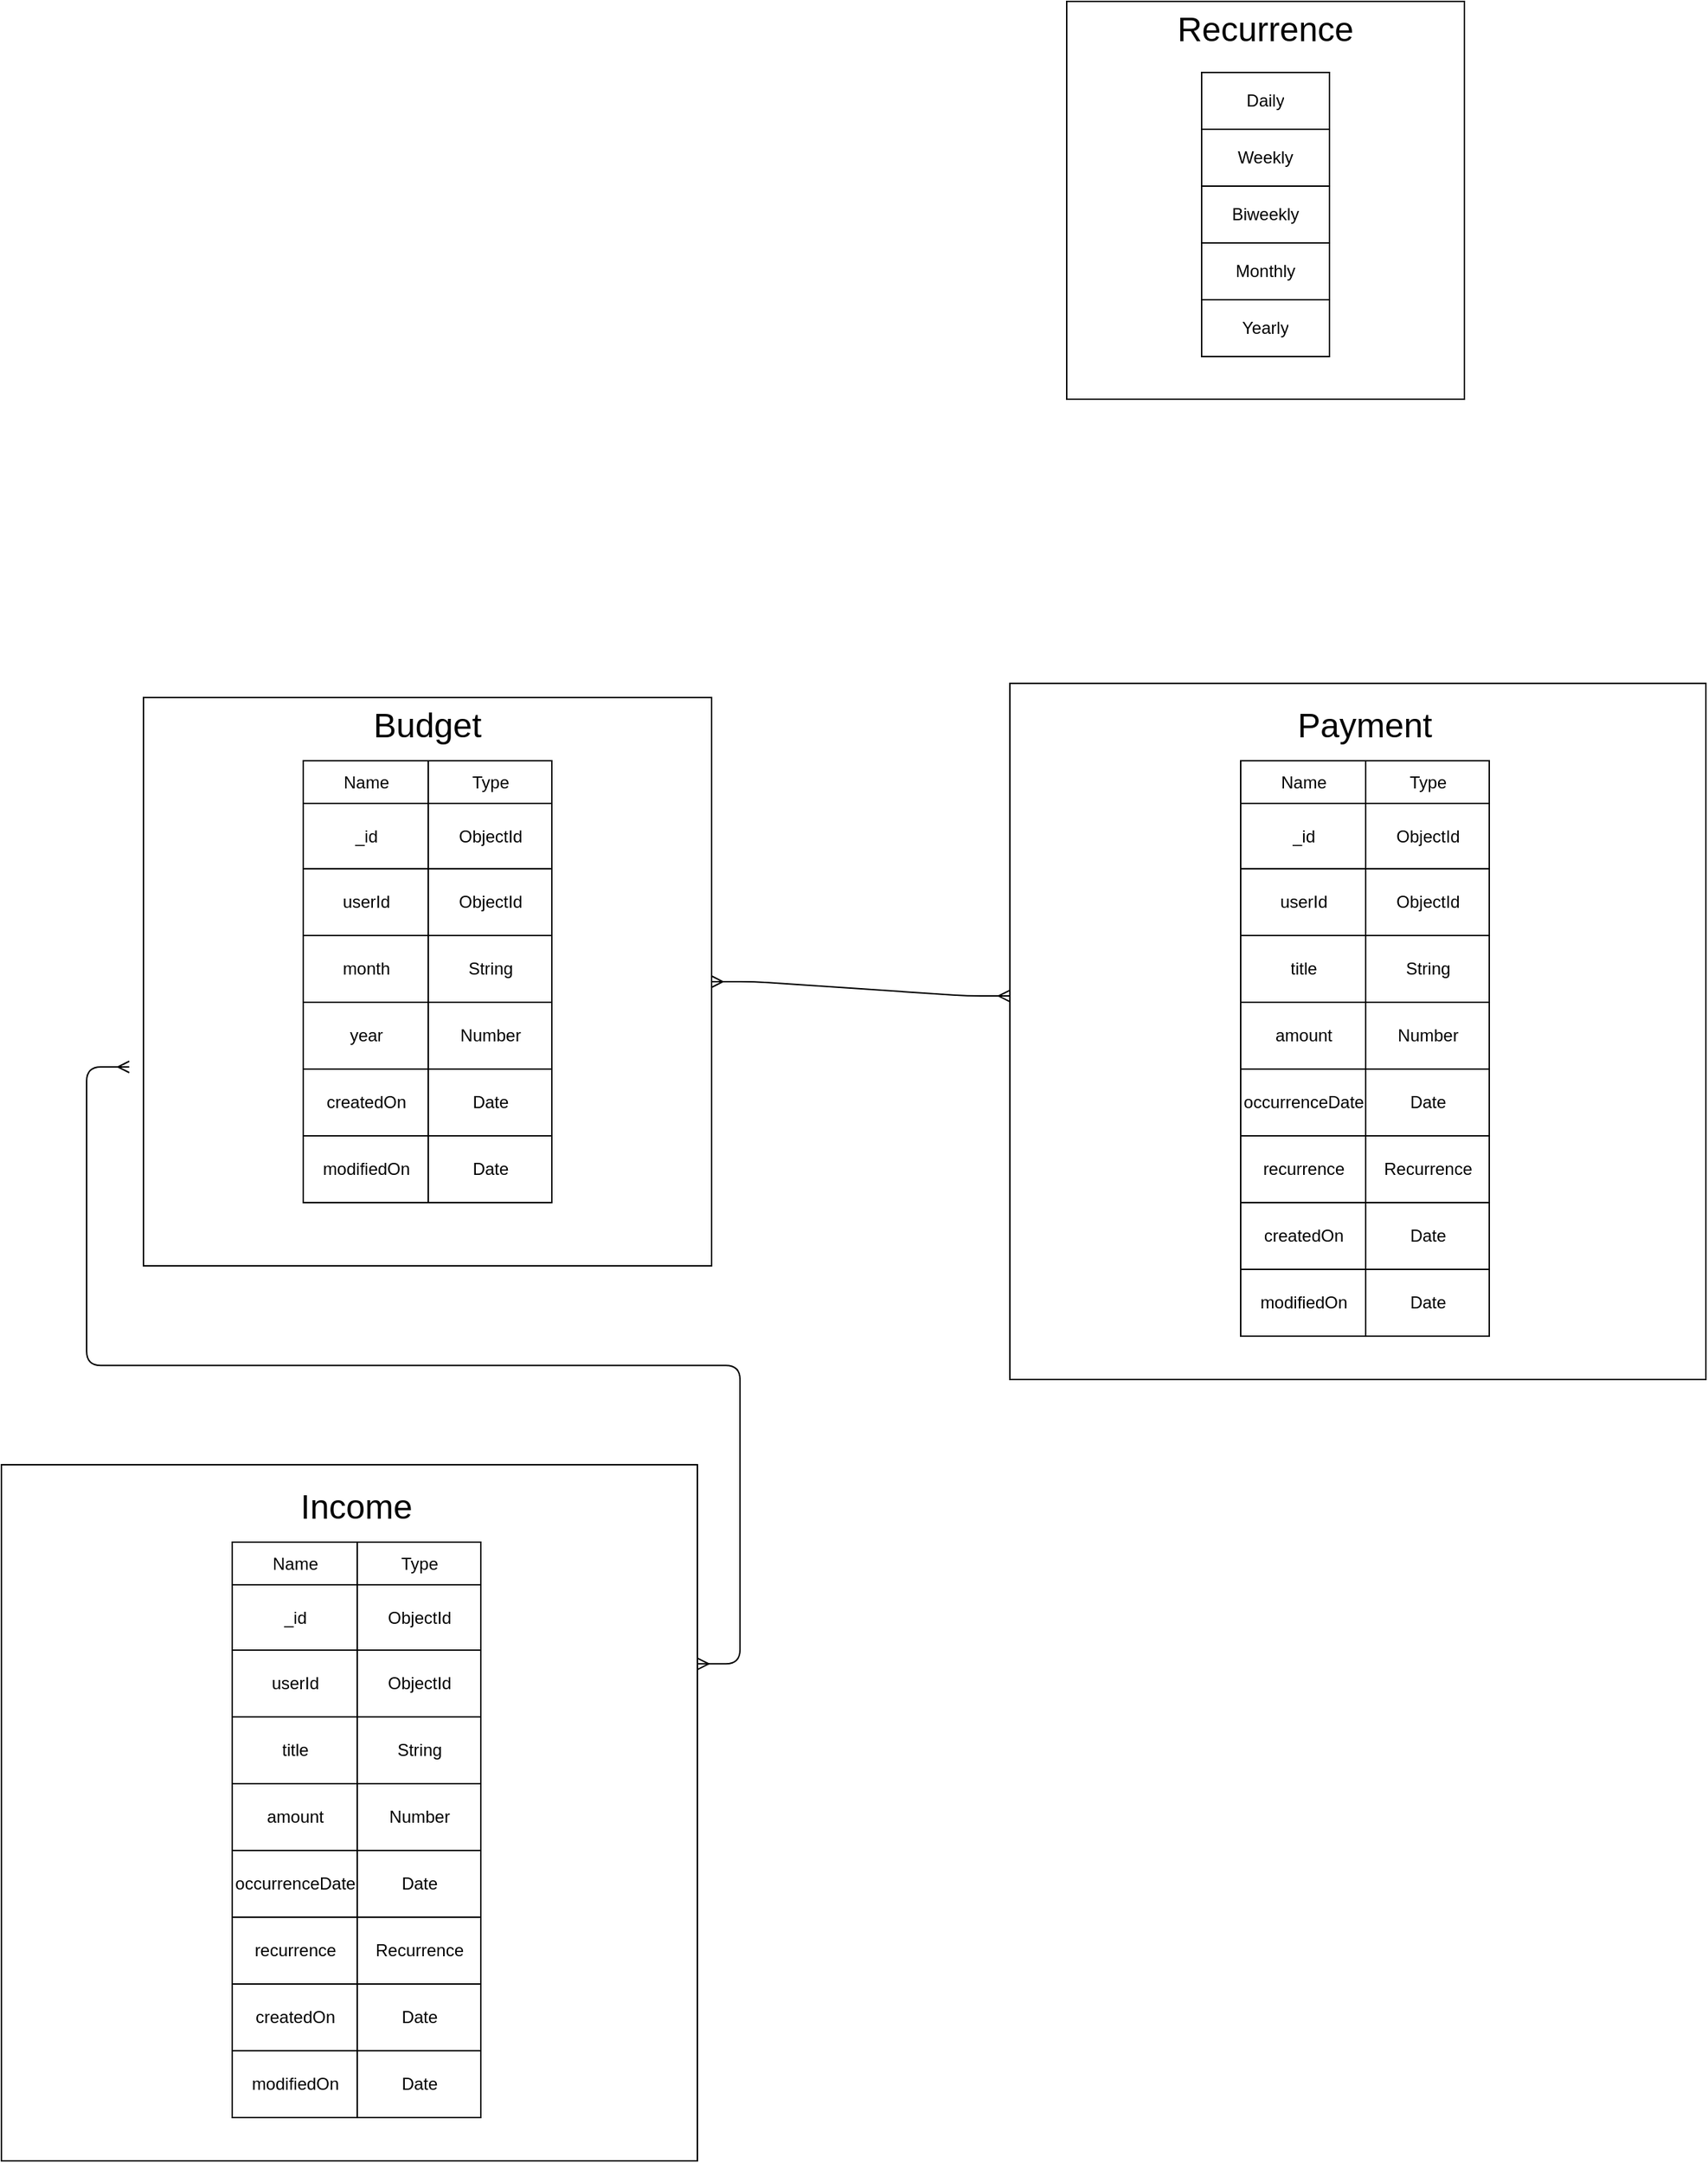 <mxfile version="14.1.4" type="github">
  <diagram id="q19K3E0M6X_gfoFTbuHp" name="Page-1">
    <mxGraphModel dx="2272" dy="1934" grid="1" gridSize="10" guides="1" tooltips="1" connect="1" arrows="1" fold="1" page="1" pageScale="1" pageWidth="850" pageHeight="1100" math="0" shadow="0">
      <root>
        <mxCell id="0" />
        <mxCell id="1" parent="0" />
        <mxCell id="-I7mUb_nC6sz9EPlqk-F-1" value="" style="whiteSpace=wrap;html=1;aspect=fixed;" vertex="1" parent="1">
          <mxGeometry x="90" y="250" width="400" height="400" as="geometry" />
        </mxCell>
        <mxCell id="-I7mUb_nC6sz9EPlqk-F-2" value="Budget" style="text;html=1;strokeColor=none;fillColor=none;align=center;verticalAlign=middle;whiteSpace=wrap;rounded=0;fontSize=24;" vertex="1" parent="1">
          <mxGeometry x="270" y="260" width="40" height="20" as="geometry" />
        </mxCell>
        <mxCell id="-I7mUb_nC6sz9EPlqk-F-3" value="" style="shape=table;html=1;whiteSpace=wrap;startSize=0;container=1;collapsible=0;childLayout=tableLayout;" vertex="1" parent="1">
          <mxGeometry x="202.5" y="294.5" width="175" height="311" as="geometry" />
        </mxCell>
        <mxCell id="-I7mUb_nC6sz9EPlqk-F-4" value="" style="shape=partialRectangle;html=1;whiteSpace=wrap;collapsible=0;dropTarget=0;pointerEvents=0;fillColor=none;top=0;left=0;bottom=0;right=0;points=[[0,0.5],[1,0.5]];portConstraint=eastwest;" vertex="1" parent="-I7mUb_nC6sz9EPlqk-F-3">
          <mxGeometry width="175" height="30" as="geometry" />
        </mxCell>
        <mxCell id="-I7mUb_nC6sz9EPlqk-F-5" value="Name" style="shape=partialRectangle;html=1;whiteSpace=wrap;connectable=0;fillColor=none;top=0;left=0;bottom=0;right=0;overflow=hidden;" vertex="1" parent="-I7mUb_nC6sz9EPlqk-F-4">
          <mxGeometry width="88" height="30" as="geometry" />
        </mxCell>
        <mxCell id="-I7mUb_nC6sz9EPlqk-F-6" value="Type" style="shape=partialRectangle;html=1;whiteSpace=wrap;connectable=0;fillColor=none;top=0;left=0;bottom=0;right=0;overflow=hidden;" vertex="1" parent="-I7mUb_nC6sz9EPlqk-F-4">
          <mxGeometry x="88" width="87" height="30" as="geometry" />
        </mxCell>
        <mxCell id="-I7mUb_nC6sz9EPlqk-F-8" value="" style="shape=partialRectangle;html=1;whiteSpace=wrap;collapsible=0;dropTarget=0;pointerEvents=0;fillColor=none;top=0;left=0;bottom=0;right=0;points=[[0,0.5],[1,0.5]];portConstraint=eastwest;" vertex="1" parent="-I7mUb_nC6sz9EPlqk-F-3">
          <mxGeometry y="30" width="175" height="46" as="geometry" />
        </mxCell>
        <mxCell id="-I7mUb_nC6sz9EPlqk-F-9" value="_id" style="shape=partialRectangle;html=1;whiteSpace=wrap;connectable=0;fillColor=none;top=0;left=0;bottom=0;right=0;overflow=hidden;" vertex="1" parent="-I7mUb_nC6sz9EPlqk-F-8">
          <mxGeometry width="88" height="46" as="geometry" />
        </mxCell>
        <mxCell id="-I7mUb_nC6sz9EPlqk-F-10" value="ObjectId" style="shape=partialRectangle;html=1;whiteSpace=wrap;connectable=0;fillColor=none;top=0;left=0;bottom=0;right=0;overflow=hidden;" vertex="1" parent="-I7mUb_nC6sz9EPlqk-F-8">
          <mxGeometry x="88" width="87" height="46" as="geometry" />
        </mxCell>
        <mxCell id="-I7mUb_nC6sz9EPlqk-F-12" value="" style="shape=partialRectangle;html=1;whiteSpace=wrap;collapsible=0;dropTarget=0;pointerEvents=0;fillColor=none;top=0;left=0;bottom=0;right=0;points=[[0,0.5],[1,0.5]];portConstraint=eastwest;" vertex="1" parent="-I7mUb_nC6sz9EPlqk-F-3">
          <mxGeometry y="76" width="175" height="47" as="geometry" />
        </mxCell>
        <mxCell id="-I7mUb_nC6sz9EPlqk-F-13" value="userId" style="shape=partialRectangle;html=1;whiteSpace=wrap;connectable=0;fillColor=none;top=0;left=0;bottom=0;right=0;overflow=hidden;" vertex="1" parent="-I7mUb_nC6sz9EPlqk-F-12">
          <mxGeometry width="88" height="47" as="geometry" />
        </mxCell>
        <mxCell id="-I7mUb_nC6sz9EPlqk-F-14" value="ObjectId" style="shape=partialRectangle;html=1;whiteSpace=wrap;connectable=0;fillColor=none;top=0;left=0;bottom=0;right=0;overflow=hidden;" vertex="1" parent="-I7mUb_nC6sz9EPlqk-F-12">
          <mxGeometry x="88" width="87" height="47" as="geometry" />
        </mxCell>
        <mxCell id="-I7mUb_nC6sz9EPlqk-F-17" style="shape=partialRectangle;html=1;whiteSpace=wrap;collapsible=0;dropTarget=0;pointerEvents=0;fillColor=none;top=0;left=0;bottom=0;right=0;points=[[0,0.5],[1,0.5]];portConstraint=eastwest;" vertex="1" parent="-I7mUb_nC6sz9EPlqk-F-3">
          <mxGeometry y="123" width="175" height="47" as="geometry" />
        </mxCell>
        <mxCell id="-I7mUb_nC6sz9EPlqk-F-18" value="month" style="shape=partialRectangle;html=1;whiteSpace=wrap;connectable=0;fillColor=none;top=0;left=0;bottom=0;right=0;overflow=hidden;" vertex="1" parent="-I7mUb_nC6sz9EPlqk-F-17">
          <mxGeometry width="88" height="47" as="geometry" />
        </mxCell>
        <mxCell id="-I7mUb_nC6sz9EPlqk-F-19" value="String" style="shape=partialRectangle;html=1;whiteSpace=wrap;connectable=0;fillColor=none;top=0;left=0;bottom=0;right=0;overflow=hidden;" vertex="1" parent="-I7mUb_nC6sz9EPlqk-F-17">
          <mxGeometry x="88" width="87" height="47" as="geometry" />
        </mxCell>
        <mxCell id="-I7mUb_nC6sz9EPlqk-F-20" style="shape=partialRectangle;html=1;whiteSpace=wrap;collapsible=0;dropTarget=0;pointerEvents=0;fillColor=none;top=0;left=0;bottom=0;right=0;points=[[0,0.5],[1,0.5]];portConstraint=eastwest;" vertex="1" parent="-I7mUb_nC6sz9EPlqk-F-3">
          <mxGeometry y="170" width="175" height="47" as="geometry" />
        </mxCell>
        <mxCell id="-I7mUb_nC6sz9EPlqk-F-21" value="year" style="shape=partialRectangle;html=1;whiteSpace=wrap;connectable=0;fillColor=none;top=0;left=0;bottom=0;right=0;overflow=hidden;" vertex="1" parent="-I7mUb_nC6sz9EPlqk-F-20">
          <mxGeometry width="88" height="47" as="geometry" />
        </mxCell>
        <mxCell id="-I7mUb_nC6sz9EPlqk-F-22" value="Number" style="shape=partialRectangle;html=1;whiteSpace=wrap;connectable=0;fillColor=none;top=0;left=0;bottom=0;right=0;overflow=hidden;" vertex="1" parent="-I7mUb_nC6sz9EPlqk-F-20">
          <mxGeometry x="88" width="87" height="47" as="geometry" />
        </mxCell>
        <mxCell id="-I7mUb_nC6sz9EPlqk-F-23" style="shape=partialRectangle;html=1;whiteSpace=wrap;collapsible=0;dropTarget=0;pointerEvents=0;fillColor=none;top=0;left=0;bottom=0;right=0;points=[[0,0.5],[1,0.5]];portConstraint=eastwest;" vertex="1" parent="-I7mUb_nC6sz9EPlqk-F-3">
          <mxGeometry y="217" width="175" height="47" as="geometry" />
        </mxCell>
        <mxCell id="-I7mUb_nC6sz9EPlqk-F-24" value="createdOn" style="shape=partialRectangle;html=1;whiteSpace=wrap;connectable=0;fillColor=none;top=0;left=0;bottom=0;right=0;overflow=hidden;" vertex="1" parent="-I7mUb_nC6sz9EPlqk-F-23">
          <mxGeometry width="88" height="47" as="geometry" />
        </mxCell>
        <mxCell id="-I7mUb_nC6sz9EPlqk-F-25" value="Date" style="shape=partialRectangle;html=1;whiteSpace=wrap;connectable=0;fillColor=none;top=0;left=0;bottom=0;right=0;overflow=hidden;" vertex="1" parent="-I7mUb_nC6sz9EPlqk-F-23">
          <mxGeometry x="88" width="87" height="47" as="geometry" />
        </mxCell>
        <mxCell id="-I7mUb_nC6sz9EPlqk-F-26" style="shape=partialRectangle;html=1;whiteSpace=wrap;collapsible=0;dropTarget=0;pointerEvents=0;fillColor=none;top=0;left=0;bottom=0;right=0;points=[[0,0.5],[1,0.5]];portConstraint=eastwest;" vertex="1" parent="-I7mUb_nC6sz9EPlqk-F-3">
          <mxGeometry y="264" width="175" height="47" as="geometry" />
        </mxCell>
        <mxCell id="-I7mUb_nC6sz9EPlqk-F-27" value="modifiedOn" style="shape=partialRectangle;html=1;whiteSpace=wrap;connectable=0;fillColor=none;top=0;left=0;bottom=0;right=0;overflow=hidden;" vertex="1" parent="-I7mUb_nC6sz9EPlqk-F-26">
          <mxGeometry width="88" height="47" as="geometry" />
        </mxCell>
        <mxCell id="-I7mUb_nC6sz9EPlqk-F-28" value="Date" style="shape=partialRectangle;html=1;whiteSpace=wrap;connectable=0;fillColor=none;top=0;left=0;bottom=0;right=0;overflow=hidden;" vertex="1" parent="-I7mUb_nC6sz9EPlqk-F-26">
          <mxGeometry x="88" width="87" height="47" as="geometry" />
        </mxCell>
        <mxCell id="-I7mUb_nC6sz9EPlqk-F-30" value="" style="whiteSpace=wrap;html=1;aspect=fixed;" vertex="1" parent="1">
          <mxGeometry x="700" y="240" width="490" height="490" as="geometry" />
        </mxCell>
        <mxCell id="-I7mUb_nC6sz9EPlqk-F-32" value="" style="shape=table;html=1;whiteSpace=wrap;startSize=0;container=1;collapsible=0;childLayout=tableLayout;" vertex="1" parent="1">
          <mxGeometry x="862.5" y="294.5" width="175" height="405" as="geometry" />
        </mxCell>
        <mxCell id="-I7mUb_nC6sz9EPlqk-F-33" value="" style="shape=partialRectangle;html=1;whiteSpace=wrap;collapsible=0;dropTarget=0;pointerEvents=0;fillColor=none;top=0;left=0;bottom=0;right=0;points=[[0,0.5],[1,0.5]];portConstraint=eastwest;" vertex="1" parent="-I7mUb_nC6sz9EPlqk-F-32">
          <mxGeometry width="175" height="30" as="geometry" />
        </mxCell>
        <mxCell id="-I7mUb_nC6sz9EPlqk-F-34" value="Name" style="shape=partialRectangle;html=1;whiteSpace=wrap;connectable=0;fillColor=none;top=0;left=0;bottom=0;right=0;overflow=hidden;" vertex="1" parent="-I7mUb_nC6sz9EPlqk-F-33">
          <mxGeometry width="88" height="30" as="geometry" />
        </mxCell>
        <mxCell id="-I7mUb_nC6sz9EPlqk-F-35" value="Type" style="shape=partialRectangle;html=1;whiteSpace=wrap;connectable=0;fillColor=none;top=0;left=0;bottom=0;right=0;overflow=hidden;" vertex="1" parent="-I7mUb_nC6sz9EPlqk-F-33">
          <mxGeometry x="88" width="87" height="30" as="geometry" />
        </mxCell>
        <mxCell id="-I7mUb_nC6sz9EPlqk-F-36" value="" style="shape=partialRectangle;html=1;whiteSpace=wrap;collapsible=0;dropTarget=0;pointerEvents=0;fillColor=none;top=0;left=0;bottom=0;right=0;points=[[0,0.5],[1,0.5]];portConstraint=eastwest;" vertex="1" parent="-I7mUb_nC6sz9EPlqk-F-32">
          <mxGeometry y="30" width="175" height="46" as="geometry" />
        </mxCell>
        <mxCell id="-I7mUb_nC6sz9EPlqk-F-37" value="_id" style="shape=partialRectangle;html=1;whiteSpace=wrap;connectable=0;fillColor=none;top=0;left=0;bottom=0;right=0;overflow=hidden;" vertex="1" parent="-I7mUb_nC6sz9EPlqk-F-36">
          <mxGeometry width="88" height="46" as="geometry" />
        </mxCell>
        <mxCell id="-I7mUb_nC6sz9EPlqk-F-38" value="ObjectId" style="shape=partialRectangle;html=1;whiteSpace=wrap;connectable=0;fillColor=none;top=0;left=0;bottom=0;right=0;overflow=hidden;" vertex="1" parent="-I7mUb_nC6sz9EPlqk-F-36">
          <mxGeometry x="88" width="87" height="46" as="geometry" />
        </mxCell>
        <mxCell id="-I7mUb_nC6sz9EPlqk-F-39" value="" style="shape=partialRectangle;html=1;whiteSpace=wrap;collapsible=0;dropTarget=0;pointerEvents=0;fillColor=none;top=0;left=0;bottom=0;right=0;points=[[0,0.5],[1,0.5]];portConstraint=eastwest;" vertex="1" parent="-I7mUb_nC6sz9EPlqk-F-32">
          <mxGeometry y="76" width="175" height="47" as="geometry" />
        </mxCell>
        <mxCell id="-I7mUb_nC6sz9EPlqk-F-40" value="userId" style="shape=partialRectangle;html=1;whiteSpace=wrap;connectable=0;fillColor=none;top=0;left=0;bottom=0;right=0;overflow=hidden;" vertex="1" parent="-I7mUb_nC6sz9EPlqk-F-39">
          <mxGeometry width="88" height="47" as="geometry" />
        </mxCell>
        <mxCell id="-I7mUb_nC6sz9EPlqk-F-41" value="ObjectId" style="shape=partialRectangle;html=1;whiteSpace=wrap;connectable=0;fillColor=none;top=0;left=0;bottom=0;right=0;overflow=hidden;" vertex="1" parent="-I7mUb_nC6sz9EPlqk-F-39">
          <mxGeometry x="88" width="87" height="47" as="geometry" />
        </mxCell>
        <mxCell id="-I7mUb_nC6sz9EPlqk-F-42" style="shape=partialRectangle;html=1;whiteSpace=wrap;collapsible=0;dropTarget=0;pointerEvents=0;fillColor=none;top=0;left=0;bottom=0;right=0;points=[[0,0.5],[1,0.5]];portConstraint=eastwest;" vertex="1" parent="-I7mUb_nC6sz9EPlqk-F-32">
          <mxGeometry y="123" width="175" height="47" as="geometry" />
        </mxCell>
        <mxCell id="-I7mUb_nC6sz9EPlqk-F-43" value="title" style="shape=partialRectangle;html=1;whiteSpace=wrap;connectable=0;fillColor=none;top=0;left=0;bottom=0;right=0;overflow=hidden;" vertex="1" parent="-I7mUb_nC6sz9EPlqk-F-42">
          <mxGeometry width="88" height="47" as="geometry" />
        </mxCell>
        <mxCell id="-I7mUb_nC6sz9EPlqk-F-44" value="String" style="shape=partialRectangle;html=1;whiteSpace=wrap;connectable=0;fillColor=none;top=0;left=0;bottom=0;right=0;overflow=hidden;" vertex="1" parent="-I7mUb_nC6sz9EPlqk-F-42">
          <mxGeometry x="88" width="87" height="47" as="geometry" />
        </mxCell>
        <mxCell id="-I7mUb_nC6sz9EPlqk-F-45" style="shape=partialRectangle;html=1;whiteSpace=wrap;collapsible=0;dropTarget=0;pointerEvents=0;fillColor=none;top=0;left=0;bottom=0;right=0;points=[[0,0.5],[1,0.5]];portConstraint=eastwest;" vertex="1" parent="-I7mUb_nC6sz9EPlqk-F-32">
          <mxGeometry y="170" width="175" height="47" as="geometry" />
        </mxCell>
        <mxCell id="-I7mUb_nC6sz9EPlqk-F-46" value="amount" style="shape=partialRectangle;html=1;whiteSpace=wrap;connectable=0;fillColor=none;top=0;left=0;bottom=0;right=0;overflow=hidden;" vertex="1" parent="-I7mUb_nC6sz9EPlqk-F-45">
          <mxGeometry width="88" height="47" as="geometry" />
        </mxCell>
        <mxCell id="-I7mUb_nC6sz9EPlqk-F-47" value="Number" style="shape=partialRectangle;html=1;whiteSpace=wrap;connectable=0;fillColor=none;top=0;left=0;bottom=0;right=0;overflow=hidden;" vertex="1" parent="-I7mUb_nC6sz9EPlqk-F-45">
          <mxGeometry x="88" width="87" height="47" as="geometry" />
        </mxCell>
        <mxCell id="-I7mUb_nC6sz9EPlqk-F-58" style="shape=partialRectangle;html=1;whiteSpace=wrap;collapsible=0;dropTarget=0;pointerEvents=0;fillColor=none;top=0;left=0;bottom=0;right=0;points=[[0,0.5],[1,0.5]];portConstraint=eastwest;" vertex="1" parent="-I7mUb_nC6sz9EPlqk-F-32">
          <mxGeometry y="217" width="175" height="47" as="geometry" />
        </mxCell>
        <mxCell id="-I7mUb_nC6sz9EPlqk-F-59" value="occurrenceDate" style="shape=partialRectangle;html=1;whiteSpace=wrap;connectable=0;fillColor=none;top=0;left=0;bottom=0;right=0;overflow=hidden;" vertex="1" parent="-I7mUb_nC6sz9EPlqk-F-58">
          <mxGeometry width="88" height="47" as="geometry" />
        </mxCell>
        <mxCell id="-I7mUb_nC6sz9EPlqk-F-60" value="Date" style="shape=partialRectangle;html=1;whiteSpace=wrap;connectable=0;fillColor=none;top=0;left=0;bottom=0;right=0;overflow=hidden;" vertex="1" parent="-I7mUb_nC6sz9EPlqk-F-58">
          <mxGeometry x="88" width="87" height="47" as="geometry" />
        </mxCell>
        <mxCell id="-I7mUb_nC6sz9EPlqk-F-55" style="shape=partialRectangle;html=1;whiteSpace=wrap;collapsible=0;dropTarget=0;pointerEvents=0;fillColor=none;top=0;left=0;bottom=0;right=0;points=[[0,0.5],[1,0.5]];portConstraint=eastwest;" vertex="1" parent="-I7mUb_nC6sz9EPlqk-F-32">
          <mxGeometry y="264" width="175" height="47" as="geometry" />
        </mxCell>
        <mxCell id="-I7mUb_nC6sz9EPlqk-F-56" value="recurrence" style="shape=partialRectangle;html=1;whiteSpace=wrap;connectable=0;fillColor=none;top=0;left=0;bottom=0;right=0;overflow=hidden;" vertex="1" parent="-I7mUb_nC6sz9EPlqk-F-55">
          <mxGeometry width="88" height="47" as="geometry" />
        </mxCell>
        <mxCell id="-I7mUb_nC6sz9EPlqk-F-57" value="Recurrence" style="shape=partialRectangle;html=1;whiteSpace=wrap;connectable=0;fillColor=none;top=0;left=0;bottom=0;right=0;overflow=hidden;" vertex="1" parent="-I7mUb_nC6sz9EPlqk-F-55">
          <mxGeometry x="88" width="87" height="47" as="geometry" />
        </mxCell>
        <mxCell id="-I7mUb_nC6sz9EPlqk-F-48" style="shape=partialRectangle;html=1;whiteSpace=wrap;collapsible=0;dropTarget=0;pointerEvents=0;fillColor=none;top=0;left=0;bottom=0;right=0;points=[[0,0.5],[1,0.5]];portConstraint=eastwest;" vertex="1" parent="-I7mUb_nC6sz9EPlqk-F-32">
          <mxGeometry y="311" width="175" height="47" as="geometry" />
        </mxCell>
        <mxCell id="-I7mUb_nC6sz9EPlqk-F-49" value="createdOn" style="shape=partialRectangle;html=1;whiteSpace=wrap;connectable=0;fillColor=none;top=0;left=0;bottom=0;right=0;overflow=hidden;" vertex="1" parent="-I7mUb_nC6sz9EPlqk-F-48">
          <mxGeometry width="88" height="47" as="geometry" />
        </mxCell>
        <mxCell id="-I7mUb_nC6sz9EPlqk-F-50" value="Date" style="shape=partialRectangle;html=1;whiteSpace=wrap;connectable=0;fillColor=none;top=0;left=0;bottom=0;right=0;overflow=hidden;" vertex="1" parent="-I7mUb_nC6sz9EPlqk-F-48">
          <mxGeometry x="88" width="87" height="47" as="geometry" />
        </mxCell>
        <mxCell id="-I7mUb_nC6sz9EPlqk-F-51" style="shape=partialRectangle;html=1;whiteSpace=wrap;collapsible=0;dropTarget=0;pointerEvents=0;fillColor=none;top=0;left=0;bottom=0;right=0;points=[[0,0.5],[1,0.5]];portConstraint=eastwest;" vertex="1" parent="-I7mUb_nC6sz9EPlqk-F-32">
          <mxGeometry y="358" width="175" height="47" as="geometry" />
        </mxCell>
        <mxCell id="-I7mUb_nC6sz9EPlqk-F-52" value="modifiedOn" style="shape=partialRectangle;html=1;whiteSpace=wrap;connectable=0;fillColor=none;top=0;left=0;bottom=0;right=0;overflow=hidden;" vertex="1" parent="-I7mUb_nC6sz9EPlqk-F-51">
          <mxGeometry width="88" height="47" as="geometry" />
        </mxCell>
        <mxCell id="-I7mUb_nC6sz9EPlqk-F-53" value="Date" style="shape=partialRectangle;html=1;whiteSpace=wrap;connectable=0;fillColor=none;top=0;left=0;bottom=0;right=0;overflow=hidden;" vertex="1" parent="-I7mUb_nC6sz9EPlqk-F-51">
          <mxGeometry x="88" width="87" height="47" as="geometry" />
        </mxCell>
        <mxCell id="-I7mUb_nC6sz9EPlqk-F-54" value="Payment" style="text;html=1;strokeColor=none;fillColor=none;align=center;verticalAlign=middle;whiteSpace=wrap;rounded=0;fontSize=24;" vertex="1" parent="1">
          <mxGeometry x="930" y="260" width="40" height="20" as="geometry" />
        </mxCell>
        <mxCell id="-I7mUb_nC6sz9EPlqk-F-61" value="" style="whiteSpace=wrap;html=1;aspect=fixed;fontSize=24;" vertex="1" parent="1">
          <mxGeometry x="740" y="-240" width="280" height="280" as="geometry" />
        </mxCell>
        <mxCell id="-I7mUb_nC6sz9EPlqk-F-63" value="Recurrence" style="text;html=1;strokeColor=none;fillColor=none;align=center;verticalAlign=middle;whiteSpace=wrap;rounded=0;fontSize=24;" vertex="1" parent="1">
          <mxGeometry x="860" y="-230" width="40" height="20" as="geometry" />
        </mxCell>
        <mxCell id="-I7mUb_nC6sz9EPlqk-F-77" value="" style="shape=table;html=1;whiteSpace=wrap;startSize=0;container=1;collapsible=0;childLayout=tableLayout;" vertex="1" parent="1">
          <mxGeometry x="835" y="-190" width="90" height="200" as="geometry" />
        </mxCell>
        <mxCell id="-I7mUb_nC6sz9EPlqk-F-78" value="" style="shape=partialRectangle;html=1;whiteSpace=wrap;collapsible=0;dropTarget=0;pointerEvents=0;fillColor=none;top=0;left=0;bottom=0;right=0;points=[[0,0.5],[1,0.5]];portConstraint=eastwest;" vertex="1" parent="-I7mUb_nC6sz9EPlqk-F-77">
          <mxGeometry width="90" height="40" as="geometry" />
        </mxCell>
        <mxCell id="-I7mUb_nC6sz9EPlqk-F-79" value="Daily" style="shape=partialRectangle;html=1;whiteSpace=wrap;connectable=0;overflow=hidden;fillColor=none;top=0;left=0;bottom=0;right=0;" vertex="1" parent="-I7mUb_nC6sz9EPlqk-F-78">
          <mxGeometry width="90" height="40" as="geometry" />
        </mxCell>
        <mxCell id="-I7mUb_nC6sz9EPlqk-F-80" value="" style="shape=partialRectangle;html=1;whiteSpace=wrap;collapsible=0;dropTarget=0;pointerEvents=0;fillColor=none;top=0;left=0;bottom=0;right=0;points=[[0,0.5],[1,0.5]];portConstraint=eastwest;" vertex="1" parent="-I7mUb_nC6sz9EPlqk-F-77">
          <mxGeometry y="40" width="90" height="40" as="geometry" />
        </mxCell>
        <mxCell id="-I7mUb_nC6sz9EPlqk-F-81" value="Weekly" style="shape=partialRectangle;html=1;whiteSpace=wrap;connectable=0;overflow=hidden;fillColor=none;top=0;left=0;bottom=0;right=0;" vertex="1" parent="-I7mUb_nC6sz9EPlqk-F-80">
          <mxGeometry width="90" height="40" as="geometry" />
        </mxCell>
        <mxCell id="-I7mUb_nC6sz9EPlqk-F-82" value="" style="shape=partialRectangle;html=1;whiteSpace=wrap;collapsible=0;dropTarget=0;pointerEvents=0;fillColor=none;top=0;left=0;bottom=0;right=0;points=[[0,0.5],[1,0.5]];portConstraint=eastwest;" vertex="1" parent="-I7mUb_nC6sz9EPlqk-F-77">
          <mxGeometry y="80" width="90" height="40" as="geometry" />
        </mxCell>
        <mxCell id="-I7mUb_nC6sz9EPlqk-F-83" value="Biweekly" style="shape=partialRectangle;html=1;whiteSpace=wrap;connectable=0;overflow=hidden;fillColor=none;top=0;left=0;bottom=0;right=0;" vertex="1" parent="-I7mUb_nC6sz9EPlqk-F-82">
          <mxGeometry width="90" height="40" as="geometry" />
        </mxCell>
        <mxCell id="-I7mUb_nC6sz9EPlqk-F-84" value="" style="shape=partialRectangle;html=1;whiteSpace=wrap;collapsible=0;dropTarget=0;pointerEvents=0;fillColor=none;top=0;left=0;bottom=0;right=0;points=[[0,0.5],[1,0.5]];portConstraint=eastwest;" vertex="1" parent="-I7mUb_nC6sz9EPlqk-F-77">
          <mxGeometry y="120" width="90" height="40" as="geometry" />
        </mxCell>
        <mxCell id="-I7mUb_nC6sz9EPlqk-F-85" value="Monthly" style="shape=partialRectangle;html=1;whiteSpace=wrap;connectable=0;overflow=hidden;fillColor=none;top=0;left=0;bottom=0;right=0;" vertex="1" parent="-I7mUb_nC6sz9EPlqk-F-84">
          <mxGeometry width="90" height="40" as="geometry" />
        </mxCell>
        <mxCell id="-I7mUb_nC6sz9EPlqk-F-86" value="" style="shape=partialRectangle;html=1;whiteSpace=wrap;collapsible=0;dropTarget=0;pointerEvents=0;fillColor=none;top=0;left=0;bottom=0;right=0;points=[[0,0.5],[1,0.5]];portConstraint=eastwest;" vertex="1" parent="-I7mUb_nC6sz9EPlqk-F-77">
          <mxGeometry y="160" width="90" height="40" as="geometry" />
        </mxCell>
        <mxCell id="-I7mUb_nC6sz9EPlqk-F-87" value="Yearly" style="shape=partialRectangle;html=1;whiteSpace=wrap;connectable=0;overflow=hidden;fillColor=none;top=0;left=0;bottom=0;right=0;" vertex="1" parent="-I7mUb_nC6sz9EPlqk-F-86">
          <mxGeometry width="90" height="40" as="geometry" />
        </mxCell>
        <mxCell id="-I7mUb_nC6sz9EPlqk-F-88" value="" style="edgeStyle=entityRelationEdgeStyle;fontSize=12;html=1;endArrow=ERmany;startArrow=ERmany;exitX=1;exitY=0.5;exitDx=0;exitDy=0;entryX=0;entryY=0.449;entryDx=0;entryDy=0;entryPerimeter=0;" edge="1" parent="1" source="-I7mUb_nC6sz9EPlqk-F-1" target="-I7mUb_nC6sz9EPlqk-F-30">
          <mxGeometry width="100" height="100" relative="1" as="geometry">
            <mxPoint x="550" y="510" as="sourcePoint" />
            <mxPoint x="650" y="410" as="targetPoint" />
          </mxGeometry>
        </mxCell>
        <mxCell id="-I7mUb_nC6sz9EPlqk-F-89" value="" style="whiteSpace=wrap;html=1;aspect=fixed;" vertex="1" parent="1">
          <mxGeometry x="-10" y="790" width="490" height="490" as="geometry" />
        </mxCell>
        <mxCell id="-I7mUb_nC6sz9EPlqk-F-90" value="" style="shape=table;html=1;whiteSpace=wrap;startSize=0;container=1;collapsible=0;childLayout=tableLayout;" vertex="1" parent="1">
          <mxGeometry x="152.5" y="844.5" width="175" height="405" as="geometry" />
        </mxCell>
        <mxCell id="-I7mUb_nC6sz9EPlqk-F-91" value="" style="shape=partialRectangle;html=1;whiteSpace=wrap;collapsible=0;dropTarget=0;pointerEvents=0;fillColor=none;top=0;left=0;bottom=0;right=0;points=[[0,0.5],[1,0.5]];portConstraint=eastwest;" vertex="1" parent="-I7mUb_nC6sz9EPlqk-F-90">
          <mxGeometry width="175" height="30" as="geometry" />
        </mxCell>
        <mxCell id="-I7mUb_nC6sz9EPlqk-F-92" value="Name" style="shape=partialRectangle;html=1;whiteSpace=wrap;connectable=0;fillColor=none;top=0;left=0;bottom=0;right=0;overflow=hidden;" vertex="1" parent="-I7mUb_nC6sz9EPlqk-F-91">
          <mxGeometry width="88" height="30" as="geometry" />
        </mxCell>
        <mxCell id="-I7mUb_nC6sz9EPlqk-F-93" value="Type" style="shape=partialRectangle;html=1;whiteSpace=wrap;connectable=0;fillColor=none;top=0;left=0;bottom=0;right=0;overflow=hidden;" vertex="1" parent="-I7mUb_nC6sz9EPlqk-F-91">
          <mxGeometry x="88" width="87" height="30" as="geometry" />
        </mxCell>
        <mxCell id="-I7mUb_nC6sz9EPlqk-F-94" value="" style="shape=partialRectangle;html=1;whiteSpace=wrap;collapsible=0;dropTarget=0;pointerEvents=0;fillColor=none;top=0;left=0;bottom=0;right=0;points=[[0,0.5],[1,0.5]];portConstraint=eastwest;" vertex="1" parent="-I7mUb_nC6sz9EPlqk-F-90">
          <mxGeometry y="30" width="175" height="46" as="geometry" />
        </mxCell>
        <mxCell id="-I7mUb_nC6sz9EPlqk-F-95" value="_id" style="shape=partialRectangle;html=1;whiteSpace=wrap;connectable=0;fillColor=none;top=0;left=0;bottom=0;right=0;overflow=hidden;" vertex="1" parent="-I7mUb_nC6sz9EPlqk-F-94">
          <mxGeometry width="88" height="46" as="geometry" />
        </mxCell>
        <mxCell id="-I7mUb_nC6sz9EPlqk-F-96" value="ObjectId" style="shape=partialRectangle;html=1;whiteSpace=wrap;connectable=0;fillColor=none;top=0;left=0;bottom=0;right=0;overflow=hidden;" vertex="1" parent="-I7mUb_nC6sz9EPlqk-F-94">
          <mxGeometry x="88" width="87" height="46" as="geometry" />
        </mxCell>
        <mxCell id="-I7mUb_nC6sz9EPlqk-F-97" value="" style="shape=partialRectangle;html=1;whiteSpace=wrap;collapsible=0;dropTarget=0;pointerEvents=0;fillColor=none;top=0;left=0;bottom=0;right=0;points=[[0,0.5],[1,0.5]];portConstraint=eastwest;" vertex="1" parent="-I7mUb_nC6sz9EPlqk-F-90">
          <mxGeometry y="76" width="175" height="47" as="geometry" />
        </mxCell>
        <mxCell id="-I7mUb_nC6sz9EPlqk-F-98" value="userId" style="shape=partialRectangle;html=1;whiteSpace=wrap;connectable=0;fillColor=none;top=0;left=0;bottom=0;right=0;overflow=hidden;" vertex="1" parent="-I7mUb_nC6sz9EPlqk-F-97">
          <mxGeometry width="88" height="47" as="geometry" />
        </mxCell>
        <mxCell id="-I7mUb_nC6sz9EPlqk-F-99" value="ObjectId" style="shape=partialRectangle;html=1;whiteSpace=wrap;connectable=0;fillColor=none;top=0;left=0;bottom=0;right=0;overflow=hidden;" vertex="1" parent="-I7mUb_nC6sz9EPlqk-F-97">
          <mxGeometry x="88" width="87" height="47" as="geometry" />
        </mxCell>
        <mxCell id="-I7mUb_nC6sz9EPlqk-F-100" style="shape=partialRectangle;html=1;whiteSpace=wrap;collapsible=0;dropTarget=0;pointerEvents=0;fillColor=none;top=0;left=0;bottom=0;right=0;points=[[0,0.5],[1,0.5]];portConstraint=eastwest;" vertex="1" parent="-I7mUb_nC6sz9EPlqk-F-90">
          <mxGeometry y="123" width="175" height="47" as="geometry" />
        </mxCell>
        <mxCell id="-I7mUb_nC6sz9EPlqk-F-101" value="title" style="shape=partialRectangle;html=1;whiteSpace=wrap;connectable=0;fillColor=none;top=0;left=0;bottom=0;right=0;overflow=hidden;" vertex="1" parent="-I7mUb_nC6sz9EPlqk-F-100">
          <mxGeometry width="88" height="47" as="geometry" />
        </mxCell>
        <mxCell id="-I7mUb_nC6sz9EPlqk-F-102" value="String" style="shape=partialRectangle;html=1;whiteSpace=wrap;connectable=0;fillColor=none;top=0;left=0;bottom=0;right=0;overflow=hidden;" vertex="1" parent="-I7mUb_nC6sz9EPlqk-F-100">
          <mxGeometry x="88" width="87" height="47" as="geometry" />
        </mxCell>
        <mxCell id="-I7mUb_nC6sz9EPlqk-F-103" style="shape=partialRectangle;html=1;whiteSpace=wrap;collapsible=0;dropTarget=0;pointerEvents=0;fillColor=none;top=0;left=0;bottom=0;right=0;points=[[0,0.5],[1,0.5]];portConstraint=eastwest;" vertex="1" parent="-I7mUb_nC6sz9EPlqk-F-90">
          <mxGeometry y="170" width="175" height="47" as="geometry" />
        </mxCell>
        <mxCell id="-I7mUb_nC6sz9EPlqk-F-104" value="amount" style="shape=partialRectangle;html=1;whiteSpace=wrap;connectable=0;fillColor=none;top=0;left=0;bottom=0;right=0;overflow=hidden;" vertex="1" parent="-I7mUb_nC6sz9EPlqk-F-103">
          <mxGeometry width="88" height="47" as="geometry" />
        </mxCell>
        <mxCell id="-I7mUb_nC6sz9EPlqk-F-105" value="Number" style="shape=partialRectangle;html=1;whiteSpace=wrap;connectable=0;fillColor=none;top=0;left=0;bottom=0;right=0;overflow=hidden;" vertex="1" parent="-I7mUb_nC6sz9EPlqk-F-103">
          <mxGeometry x="88" width="87" height="47" as="geometry" />
        </mxCell>
        <mxCell id="-I7mUb_nC6sz9EPlqk-F-106" style="shape=partialRectangle;html=1;whiteSpace=wrap;collapsible=0;dropTarget=0;pointerEvents=0;fillColor=none;top=0;left=0;bottom=0;right=0;points=[[0,0.5],[1,0.5]];portConstraint=eastwest;" vertex="1" parent="-I7mUb_nC6sz9EPlqk-F-90">
          <mxGeometry y="217" width="175" height="47" as="geometry" />
        </mxCell>
        <mxCell id="-I7mUb_nC6sz9EPlqk-F-107" value="occurrenceDate" style="shape=partialRectangle;html=1;whiteSpace=wrap;connectable=0;fillColor=none;top=0;left=0;bottom=0;right=0;overflow=hidden;" vertex="1" parent="-I7mUb_nC6sz9EPlqk-F-106">
          <mxGeometry width="88" height="47" as="geometry" />
        </mxCell>
        <mxCell id="-I7mUb_nC6sz9EPlqk-F-108" value="Date" style="shape=partialRectangle;html=1;whiteSpace=wrap;connectable=0;fillColor=none;top=0;left=0;bottom=0;right=0;overflow=hidden;" vertex="1" parent="-I7mUb_nC6sz9EPlqk-F-106">
          <mxGeometry x="88" width="87" height="47" as="geometry" />
        </mxCell>
        <mxCell id="-I7mUb_nC6sz9EPlqk-F-109" style="shape=partialRectangle;html=1;whiteSpace=wrap;collapsible=0;dropTarget=0;pointerEvents=0;fillColor=none;top=0;left=0;bottom=0;right=0;points=[[0,0.5],[1,0.5]];portConstraint=eastwest;" vertex="1" parent="-I7mUb_nC6sz9EPlqk-F-90">
          <mxGeometry y="264" width="175" height="47" as="geometry" />
        </mxCell>
        <mxCell id="-I7mUb_nC6sz9EPlqk-F-110" value="recurrence" style="shape=partialRectangle;html=1;whiteSpace=wrap;connectable=0;fillColor=none;top=0;left=0;bottom=0;right=0;overflow=hidden;" vertex="1" parent="-I7mUb_nC6sz9EPlqk-F-109">
          <mxGeometry width="88" height="47" as="geometry" />
        </mxCell>
        <mxCell id="-I7mUb_nC6sz9EPlqk-F-111" value="Recurrence" style="shape=partialRectangle;html=1;whiteSpace=wrap;connectable=0;fillColor=none;top=0;left=0;bottom=0;right=0;overflow=hidden;" vertex="1" parent="-I7mUb_nC6sz9EPlqk-F-109">
          <mxGeometry x="88" width="87" height="47" as="geometry" />
        </mxCell>
        <mxCell id="-I7mUb_nC6sz9EPlqk-F-112" style="shape=partialRectangle;html=1;whiteSpace=wrap;collapsible=0;dropTarget=0;pointerEvents=0;fillColor=none;top=0;left=0;bottom=0;right=0;points=[[0,0.5],[1,0.5]];portConstraint=eastwest;" vertex="1" parent="-I7mUb_nC6sz9EPlqk-F-90">
          <mxGeometry y="311" width="175" height="47" as="geometry" />
        </mxCell>
        <mxCell id="-I7mUb_nC6sz9EPlqk-F-113" value="createdOn" style="shape=partialRectangle;html=1;whiteSpace=wrap;connectable=0;fillColor=none;top=0;left=0;bottom=0;right=0;overflow=hidden;" vertex="1" parent="-I7mUb_nC6sz9EPlqk-F-112">
          <mxGeometry width="88" height="47" as="geometry" />
        </mxCell>
        <mxCell id="-I7mUb_nC6sz9EPlqk-F-114" value="Date" style="shape=partialRectangle;html=1;whiteSpace=wrap;connectable=0;fillColor=none;top=0;left=0;bottom=0;right=0;overflow=hidden;" vertex="1" parent="-I7mUb_nC6sz9EPlqk-F-112">
          <mxGeometry x="88" width="87" height="47" as="geometry" />
        </mxCell>
        <mxCell id="-I7mUb_nC6sz9EPlqk-F-115" style="shape=partialRectangle;html=1;whiteSpace=wrap;collapsible=0;dropTarget=0;pointerEvents=0;fillColor=none;top=0;left=0;bottom=0;right=0;points=[[0,0.5],[1,0.5]];portConstraint=eastwest;" vertex="1" parent="-I7mUb_nC6sz9EPlqk-F-90">
          <mxGeometry y="358" width="175" height="47" as="geometry" />
        </mxCell>
        <mxCell id="-I7mUb_nC6sz9EPlqk-F-116" value="modifiedOn" style="shape=partialRectangle;html=1;whiteSpace=wrap;connectable=0;fillColor=none;top=0;left=0;bottom=0;right=0;overflow=hidden;" vertex="1" parent="-I7mUb_nC6sz9EPlqk-F-115">
          <mxGeometry width="88" height="47" as="geometry" />
        </mxCell>
        <mxCell id="-I7mUb_nC6sz9EPlqk-F-117" value="Date" style="shape=partialRectangle;html=1;whiteSpace=wrap;connectable=0;fillColor=none;top=0;left=0;bottom=0;right=0;overflow=hidden;" vertex="1" parent="-I7mUb_nC6sz9EPlqk-F-115">
          <mxGeometry x="88" width="87" height="47" as="geometry" />
        </mxCell>
        <mxCell id="-I7mUb_nC6sz9EPlqk-F-118" value="Income" style="text;html=1;strokeColor=none;fillColor=none;align=center;verticalAlign=middle;whiteSpace=wrap;rounded=0;fontSize=24;" vertex="1" parent="1">
          <mxGeometry x="220" y="810" width="40" height="20" as="geometry" />
        </mxCell>
        <mxCell id="-I7mUb_nC6sz9EPlqk-F-119" value="" style="edgeStyle=entityRelationEdgeStyle;fontSize=12;html=1;endArrow=ERmany;startArrow=ERmany;exitX=1;exitY=0.286;exitDx=0;exitDy=0;exitPerimeter=0;" edge="1" parent="1" source="-I7mUb_nC6sz9EPlqk-F-89">
          <mxGeometry width="100" height="100" relative="1" as="geometry">
            <mxPoint x="215" y="750" as="sourcePoint" />
            <mxPoint x="80" y="510" as="targetPoint" />
          </mxGeometry>
        </mxCell>
      </root>
    </mxGraphModel>
  </diagram>
</mxfile>
